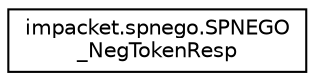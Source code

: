 digraph "Graphical Class Hierarchy"
{
  edge [fontname="Helvetica",fontsize="10",labelfontname="Helvetica",labelfontsize="10"];
  node [fontname="Helvetica",fontsize="10",shape=record];
  rankdir="LR";
  Node0 [label="impacket.spnego.SPNEGO\l_NegTokenResp",height=0.2,width=0.4,color="black", fillcolor="white", style="filled",URL="$classimpacket_1_1spnego_1_1_s_p_n_e_g_o___neg_token_resp.html"];
}
